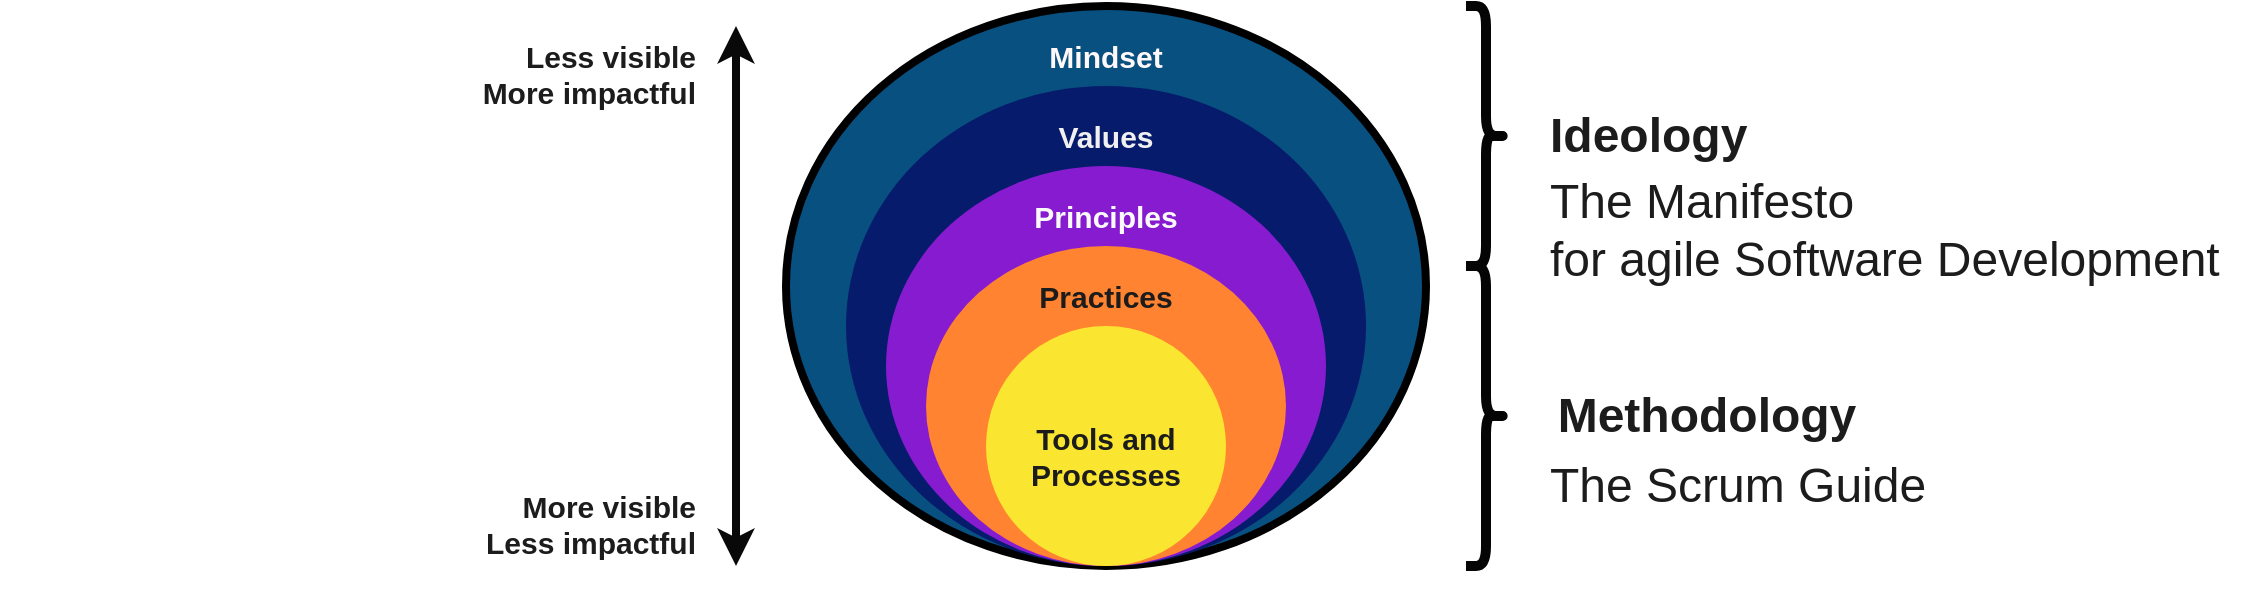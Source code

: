 <mxfile>
    <diagram id="IE1A98VCszIB06QazIlW" name="Seite-1">
        <mxGraphModel dx="2029" dy="639" grid="1" gridSize="10" guides="1" tooltips="1" connect="1" arrows="1" fold="1" page="1" pageScale="1" pageWidth="827" pageHeight="1169" background="#ffffff" math="0" shadow="0">
            <root>
                <mxCell id="0"/>
                <mxCell id="1" parent="0"/>
                <mxCell id="2" value="" style="ellipse;whiteSpace=wrap;html=1;fillColor=#085080;fontColor=#ffffff;strokeColor=#000000;sketch=0;strokeWidth=4;fontFamily=Helvetica;" parent="1" vertex="1">
                    <mxGeometry x="360" y="140" width="320" height="280" as="geometry"/>
                </mxCell>
                <mxCell id="3" value="" style="ellipse;whiteSpace=wrap;html=1;fillColor=#061B6B;fontColor=#ffffff;strokeColor=none;sketch=0;fontFamily=Helvetica;" parent="1" vertex="1">
                    <mxGeometry x="390" y="180" width="260" height="240" as="geometry"/>
                </mxCell>
                <mxCell id="4" value="" style="ellipse;whiteSpace=wrap;html=1;fillColor=#871BCF;strokeColor=none;sketch=0;gradientColor=none;fontFamily=Helvetica;" parent="1" vertex="1">
                    <mxGeometry x="410" y="220" width="220" height="200" as="geometry"/>
                </mxCell>
                <mxCell id="5" value="" style="ellipse;whiteSpace=wrap;html=1;fillColor=#FF8330;strokeColor=none;sketch=0;fontFamily=Helvetica;" parent="1" vertex="1">
                    <mxGeometry x="430" y="260" width="180" height="160" as="geometry"/>
                </mxCell>
                <mxCell id="6" value="" style="ellipse;whiteSpace=wrap;html=1;fillColor=#FAE630;strokeColor=none;fontColor=#ffffff;sketch=0;fontFamily=Helvetica;" parent="1" vertex="1">
                    <mxGeometry x="460" y="300" width="120" height="120" as="geometry"/>
                </mxCell>
                <mxCell id="7" value="&lt;b style=&quot;font-size: 15px;&quot;&gt;Mindset&lt;/b&gt;" style="text;html=1;strokeColor=none;fillColor=none;align=center;verticalAlign=middle;whiteSpace=wrap;rounded=0;fontSize=15;sketch=0;fontColor=#FFF8F9;fontFamily=Helvetica;" parent="1" vertex="1">
                    <mxGeometry x="490" y="150" width="60" height="30" as="geometry"/>
                </mxCell>
                <mxCell id="8" value="&lt;b style=&quot;font-size: 15px&quot;&gt;Values&lt;/b&gt;" style="text;html=1;strokeColor=none;fillColor=none;align=center;verticalAlign=middle;whiteSpace=wrap;rounded=0;fontSize=15;sketch=0;fontColor=#F0F0F0;fontFamily=Helvetica;" parent="1" vertex="1">
                    <mxGeometry x="490" y="190" width="60" height="30" as="geometry"/>
                </mxCell>
                <mxCell id="9" value="&lt;b style=&quot;font-size: 15px&quot;&gt;Principles&lt;/b&gt;" style="text;html=1;strokeColor=none;fillColor=none;align=center;verticalAlign=middle;whiteSpace=wrap;rounded=0;fontSize=15;fontColor=#FAFAFA;sketch=0;fontFamily=Helvetica;" parent="1" vertex="1">
                    <mxGeometry x="490" y="230" width="60" height="30" as="geometry"/>
                </mxCell>
                <mxCell id="10" value="&lt;b style=&quot;font-size: 15px&quot;&gt;Practices&lt;/b&gt;" style="text;html=1;strokeColor=none;fillColor=none;align=center;verticalAlign=middle;whiteSpace=wrap;rounded=0;fontSize=15;fontColor=#1C1C1C;sketch=0;fontFamily=Helvetica;" parent="1" vertex="1">
                    <mxGeometry x="490" y="270" width="60" height="30" as="geometry"/>
                </mxCell>
                <mxCell id="11" value="&lt;b style=&quot;font-size: 15px&quot;&gt;Tools and Processes&lt;/b&gt;" style="text;html=1;strokeColor=none;fillColor=none;align=center;verticalAlign=middle;whiteSpace=wrap;rounded=0;fontSize=15;fontColor=#1C1C1C;sketch=0;fontFamily=Helvetica;" parent="1" vertex="1">
                    <mxGeometry x="470" y="350" width="100" height="30" as="geometry"/>
                </mxCell>
                <mxCell id="12" value="" style="shape=curlyBracket;whiteSpace=wrap;html=1;rounded=1;flipH=1;fontSize=15;fontColor=#1C1C1C;fillColor=#1DA971;strokeColor=#050505;strokeWidth=5;sketch=0;fontFamily=Helvetica;" parent="1" vertex="1">
                    <mxGeometry x="700" y="270" width="20" height="150" as="geometry"/>
                </mxCell>
                <mxCell id="13" value="" style="shape=curlyBracket;whiteSpace=wrap;html=1;rounded=1;flipH=1;fontSize=15;fontColor=#1C1C1C;fillColor=#1DA971;strokeColor=#050505;strokeWidth=5;sketch=0;fontFamily=Helvetica;" parent="1" vertex="1">
                    <mxGeometry x="700" y="140" width="20" height="130" as="geometry"/>
                </mxCell>
                <mxCell id="14" value="Methodology" style="text;strokeColor=none;fillColor=none;html=1;fontSize=24;fontStyle=1;verticalAlign=middle;align=center;fontColor=#1C1C1C;sketch=0;fontFamily=Helvetica;" parent="1" vertex="1">
                    <mxGeometry x="740" y="325" width="160" height="40" as="geometry"/>
                </mxCell>
                <mxCell id="15" value="Ideology" style="text;strokeColor=none;fillColor=none;html=1;fontSize=24;fontStyle=1;verticalAlign=middle;align=left;fontColor=#1C1C1C;sketch=0;fontFamily=Helvetica;" parent="1" vertex="1">
                    <mxGeometry x="740" y="185" width="160" height="40" as="geometry"/>
                </mxCell>
                <mxCell id="16" value="The Manifesto &lt;br&gt;for agile Software Development" style="text;strokeColor=none;fillColor=none;html=1;fontSize=24;fontStyle=0;verticalAlign=top;align=left;fontColor=#1C1C1C;sketch=0;fontFamily=Helvetica;" parent="1" vertex="1">
                    <mxGeometry x="740" y="217" width="350" height="70" as="geometry"/>
                </mxCell>
                <mxCell id="17" value="The Scrum Guide" style="text;strokeColor=none;fillColor=none;html=1;fontSize=24;fontStyle=0;verticalAlign=top;align=left;fontColor=#1C1C1C;sketch=0;fontFamily=Helvetica;" parent="1" vertex="1">
                    <mxGeometry x="740" y="359" width="340" height="70" as="geometry"/>
                </mxCell>
                <mxCell id="19" value="" style="endArrow=classic;startArrow=classic;html=1;fontSize=15;fontColor=#FFF8F9;strokeColor=#0A0909;strokeWidth=4;fontFamily=Helvetica;" parent="1" edge="1">
                    <mxGeometry width="50" height="50" relative="1" as="geometry">
                        <mxPoint x="335" y="420" as="sourcePoint"/>
                        <mxPoint x="335" y="150" as="targetPoint"/>
                    </mxGeometry>
                </mxCell>
                <mxCell id="20" value="&lt;b&gt;More visible&lt;br&gt;Less impactful&lt;br&gt;&lt;/b&gt;" style="text;html=1;strokeColor=none;fillColor=none;align=right;verticalAlign=bottom;whiteSpace=wrap;rounded=0;fontSize=15;fontColor=#1C1C1C;sketch=0;" parent="1" vertex="1">
                    <mxGeometry x="-33" y="390" width="350" height="30" as="geometry"/>
                </mxCell>
                <mxCell id="21" value="&lt;b style=&quot;font-size: 15px&quot;&gt;Less visible&lt;br&gt;More impactful&lt;br&gt;&lt;/b&gt;" style="text;html=1;strokeColor=none;fillColor=none;align=right;verticalAlign=top;whiteSpace=wrap;rounded=0;fontSize=15;fontColor=#1C1C1C;sketch=0;" parent="1" vertex="1">
                    <mxGeometry x="-33" y="150" width="350" height="30" as="geometry"/>
                </mxCell>
            </root>
        </mxGraphModel>
    </diagram>
</mxfile>